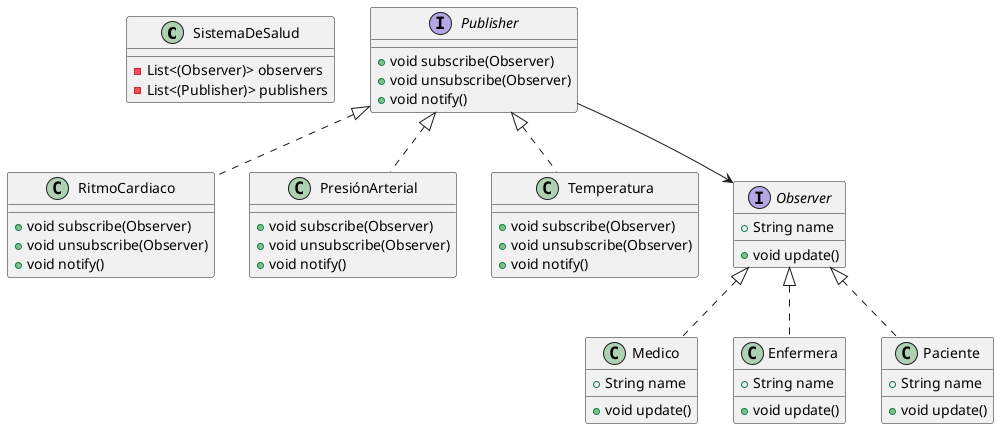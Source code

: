 @startuml
class SistemaDeSalud {
    - List<(Observer)> observers
    - List<(Publisher)> publishers
}

interface Publisher {
    + void subscribe(Observer)
    + void unsubscribe(Observer)
    + void notify()
}

class RitmoCardiaco implements Publisher {
    + void subscribe(Observer)
    + void unsubscribe(Observer)
    + void notify()
}

class PresiónArterial implements Publisher {
    + void subscribe(Observer)
    + void unsubscribe(Observer)
    + void notify()
}
class Temperatura implements Publisher {
    + void subscribe(Observer)
    + void unsubscribe(Observer)
    + void notify()
}
Publisher --> Observer

interface Observer {
    + String name
    + void update()
}

class Medico implements Observer {
    + String name
    + void update()
}
class Enfermera implements Observer {
    + String name
    + void update()
}
class Paciente implements Observer {
    + String name
    + void update()
}
@enduml